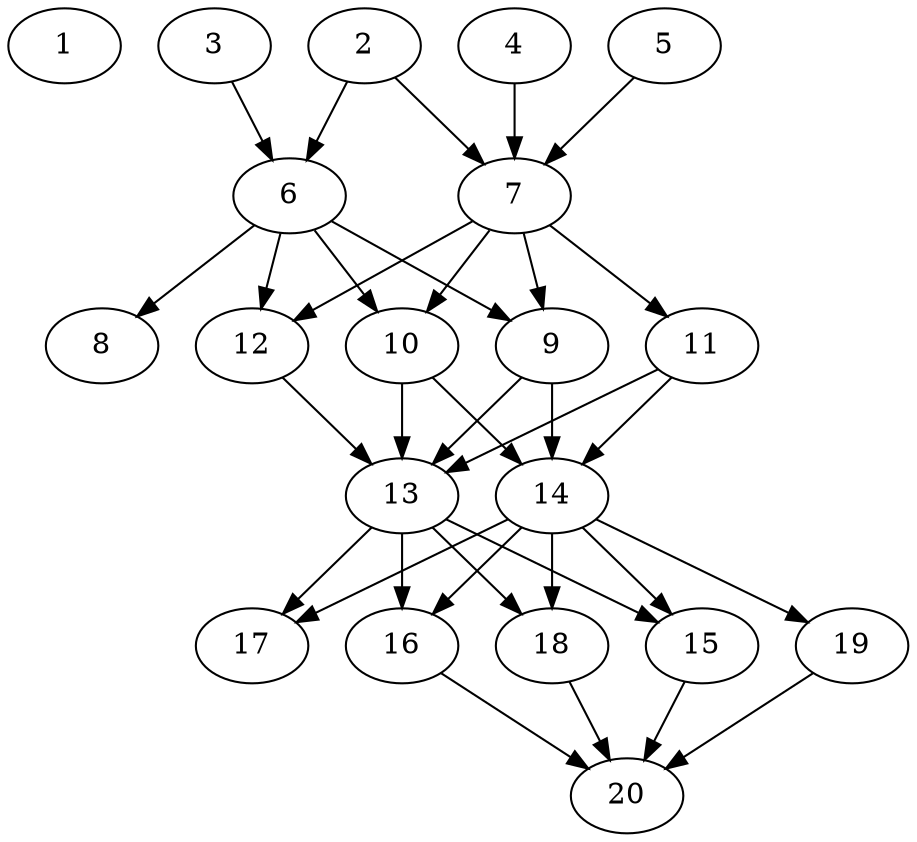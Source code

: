 // DAG automatically generated by daggen at Tue Jul 23 14:31:37 2019
// ./daggen --dot -n 20 --ccr 0.5 --fat 0.5 --regular 0.5 --density 0.8 --mindata 5242880 --maxdata 52428800 
digraph G {
  1 [size="41455616", alpha="0.07", expect_size="20727808"] 
  2 [size="26114048", alpha="0.19", expect_size="13057024"] 
  2 -> 6 [size ="13057024"]
  2 -> 7 [size ="13057024"]
  3 [size="86794240", alpha="0.17", expect_size="43397120"] 
  3 -> 6 [size ="43397120"]
  4 [size="97916928", alpha="0.19", expect_size="48958464"] 
  4 -> 7 [size ="48958464"]
  5 [size="39448576", alpha="0.13", expect_size="19724288"] 
  5 -> 7 [size ="19724288"]
  6 [size="23003136", alpha="0.05", expect_size="11501568"] 
  6 -> 8 [size ="11501568"]
  6 -> 9 [size ="11501568"]
  6 -> 10 [size ="11501568"]
  6 -> 12 [size ="11501568"]
  7 [size="12984320", alpha="0.00", expect_size="6492160"] 
  7 -> 9 [size ="6492160"]
  7 -> 10 [size ="6492160"]
  7 -> 11 [size ="6492160"]
  7 -> 12 [size ="6492160"]
  8 [size="73134080", alpha="0.16", expect_size="36567040"] 
  9 [size="58873856", alpha="0.16", expect_size="29436928"] 
  9 -> 13 [size ="29436928"]
  9 -> 14 [size ="29436928"]
  10 [size="48394240", alpha="0.13", expect_size="24197120"] 
  10 -> 13 [size ="24197120"]
  10 -> 14 [size ="24197120"]
  11 [size="31336448", alpha="0.15", expect_size="15668224"] 
  11 -> 13 [size ="15668224"]
  11 -> 14 [size ="15668224"]
  12 [size="64862208", alpha="0.04", expect_size="32431104"] 
  12 -> 13 [size ="32431104"]
  13 [size="61315072", alpha="0.04", expect_size="30657536"] 
  13 -> 15 [size ="30657536"]
  13 -> 16 [size ="30657536"]
  13 -> 17 [size ="30657536"]
  13 -> 18 [size ="30657536"]
  14 [size="48113664", alpha="0.12", expect_size="24056832"] 
  14 -> 15 [size ="24056832"]
  14 -> 16 [size ="24056832"]
  14 -> 17 [size ="24056832"]
  14 -> 18 [size ="24056832"]
  14 -> 19 [size ="24056832"]
  15 [size="45592576", alpha="0.18", expect_size="22796288"] 
  15 -> 20 [size ="22796288"]
  16 [size="13621248", alpha="0.18", expect_size="6810624"] 
  16 -> 20 [size ="6810624"]
  17 [size="36786176", alpha="0.17", expect_size="18393088"] 
  18 [size="37226496", alpha="0.18", expect_size="18613248"] 
  18 -> 20 [size ="18613248"]
  19 [size="18964480", alpha="0.17", expect_size="9482240"] 
  19 -> 20 [size ="9482240"]
  20 [size="96194560", alpha="0.16", expect_size="48097280"] 
}
